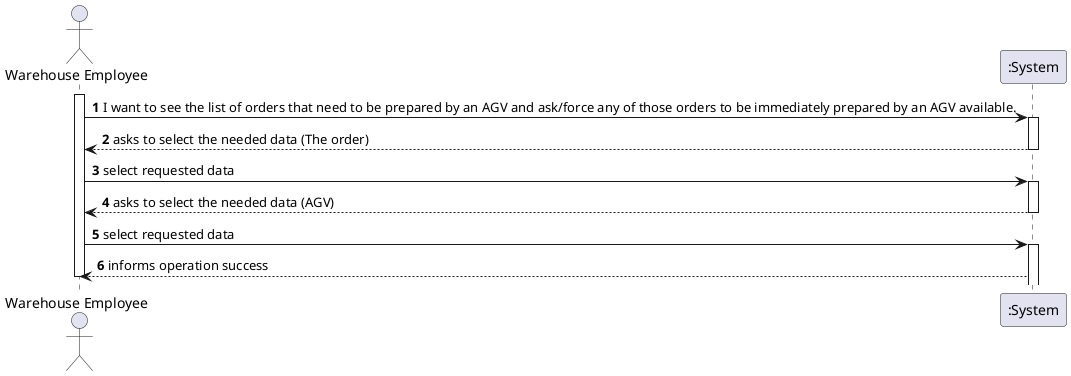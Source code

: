 @startuml
actor "Warehouse Employee" as WE
participant ":System" as System

autonumber
activate WE
WE -> System: I want to see the list of orders that need to be prepared by an AGV and ask/force any of those orders to be immediately prepared by an AGV available.
activate System
System --> WE: asks to select the needed data (The order)
deactivate System
WE -> System: select requested data
activate System
System --> WE: asks to select the needed data (AGV)
deactivate System
WE -> System: select requested data
activate System
System --> WE: informs operation success
deactivate WE


@enduml